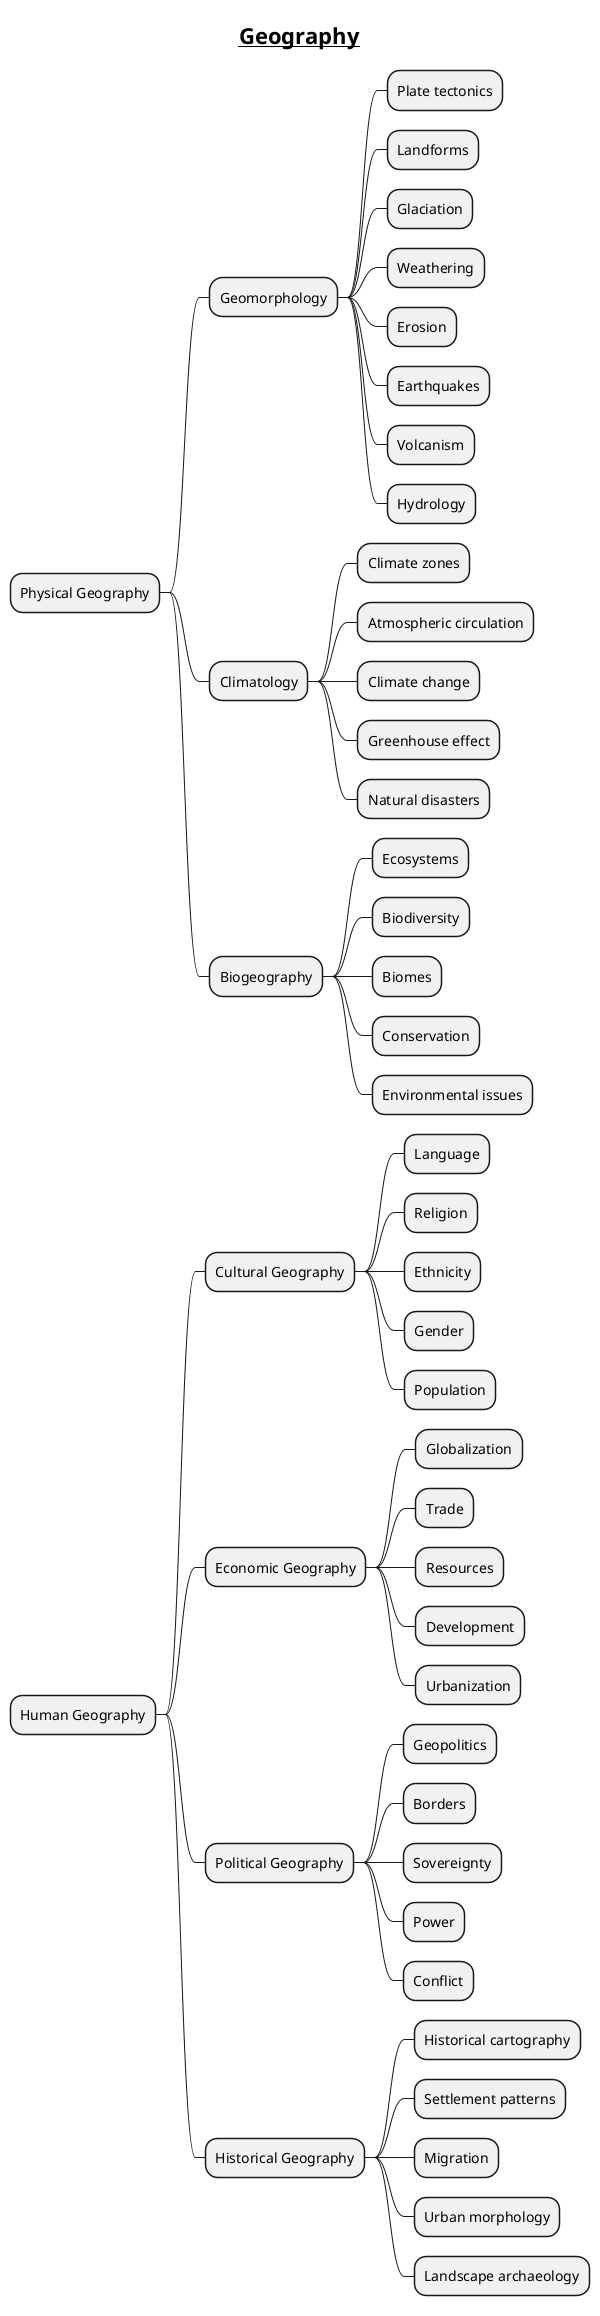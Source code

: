 @startmindmap
title = __Geography__

* Physical Geography
** Geomorphology
*** Plate tectonics
*** Landforms
*** Glaciation
*** Weathering
*** Erosion
*** Earthquakes
*** Volcanism
*** Hydrology

** Climatology
*** Climate zones
*** Atmospheric circulation
*** Climate change
*** Greenhouse effect
*** Natural disasters

** Biogeography
*** Ecosystems
*** Biodiversity
*** Biomes
*** Conservation
*** Environmental issues

* Human Geography
** Cultural Geography
*** Language
*** Religion
*** Ethnicity
*** Gender
*** Population

** Economic Geography
*** Globalization
*** Trade
*** Resources
*** Development
*** Urbanization

** Political Geography
*** Geopolitics
*** Borders
*** Sovereignty
*** Power
*** Conflict

** Historical Geography
*** Historical cartography
*** Settlement patterns
*** Migration
*** Urban morphology
*** Landscape archaeology

@endmindmap
